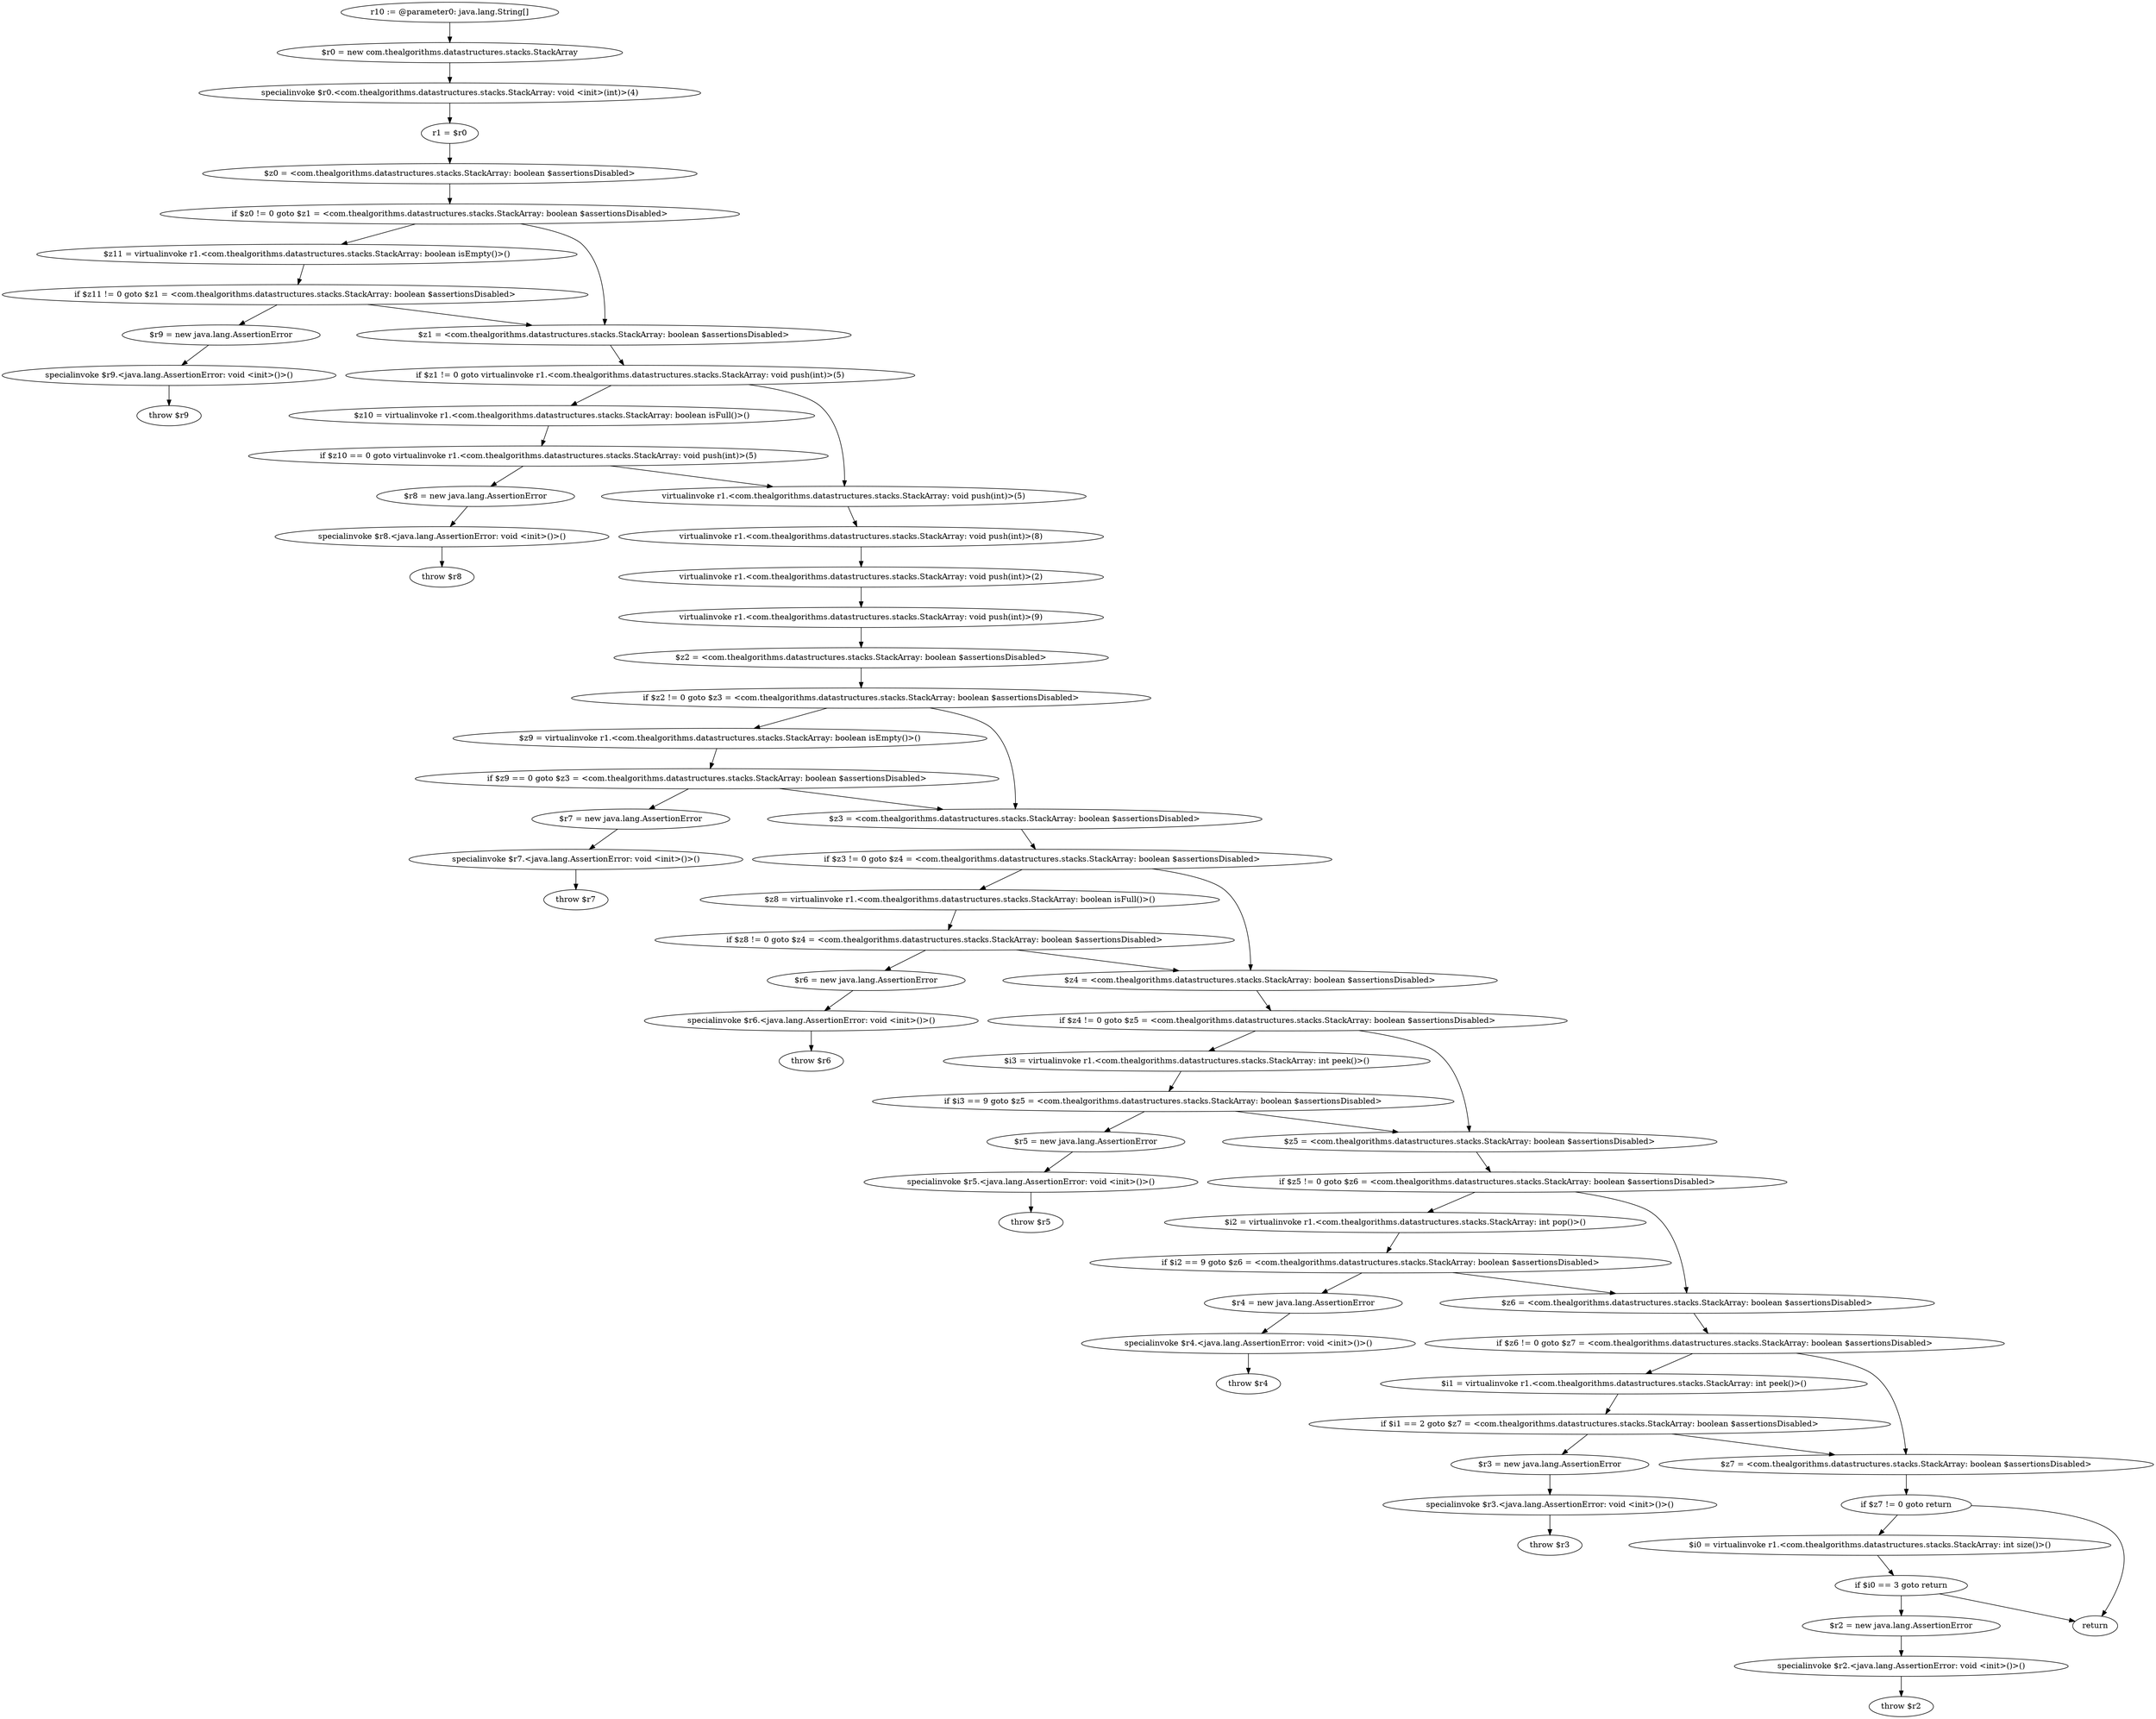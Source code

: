 digraph "unitGraph" {
    "r10 := @parameter0: java.lang.String[]"
    "$r0 = new com.thealgorithms.datastructures.stacks.StackArray"
    "specialinvoke $r0.<com.thealgorithms.datastructures.stacks.StackArray: void <init>(int)>(4)"
    "r1 = $r0"
    "$z0 = <com.thealgorithms.datastructures.stacks.StackArray: boolean $assertionsDisabled>"
    "if $z0 != 0 goto $z1 = <com.thealgorithms.datastructures.stacks.StackArray: boolean $assertionsDisabled>"
    "$z11 = virtualinvoke r1.<com.thealgorithms.datastructures.stacks.StackArray: boolean isEmpty()>()"
    "if $z11 != 0 goto $z1 = <com.thealgorithms.datastructures.stacks.StackArray: boolean $assertionsDisabled>"
    "$r9 = new java.lang.AssertionError"
    "specialinvoke $r9.<java.lang.AssertionError: void <init>()>()"
    "throw $r9"
    "$z1 = <com.thealgorithms.datastructures.stacks.StackArray: boolean $assertionsDisabled>"
    "if $z1 != 0 goto virtualinvoke r1.<com.thealgorithms.datastructures.stacks.StackArray: void push(int)>(5)"
    "$z10 = virtualinvoke r1.<com.thealgorithms.datastructures.stacks.StackArray: boolean isFull()>()"
    "if $z10 == 0 goto virtualinvoke r1.<com.thealgorithms.datastructures.stacks.StackArray: void push(int)>(5)"
    "$r8 = new java.lang.AssertionError"
    "specialinvoke $r8.<java.lang.AssertionError: void <init>()>()"
    "throw $r8"
    "virtualinvoke r1.<com.thealgorithms.datastructures.stacks.StackArray: void push(int)>(5)"
    "virtualinvoke r1.<com.thealgorithms.datastructures.stacks.StackArray: void push(int)>(8)"
    "virtualinvoke r1.<com.thealgorithms.datastructures.stacks.StackArray: void push(int)>(2)"
    "virtualinvoke r1.<com.thealgorithms.datastructures.stacks.StackArray: void push(int)>(9)"
    "$z2 = <com.thealgorithms.datastructures.stacks.StackArray: boolean $assertionsDisabled>"
    "if $z2 != 0 goto $z3 = <com.thealgorithms.datastructures.stacks.StackArray: boolean $assertionsDisabled>"
    "$z9 = virtualinvoke r1.<com.thealgorithms.datastructures.stacks.StackArray: boolean isEmpty()>()"
    "if $z9 == 0 goto $z3 = <com.thealgorithms.datastructures.stacks.StackArray: boolean $assertionsDisabled>"
    "$r7 = new java.lang.AssertionError"
    "specialinvoke $r7.<java.lang.AssertionError: void <init>()>()"
    "throw $r7"
    "$z3 = <com.thealgorithms.datastructures.stacks.StackArray: boolean $assertionsDisabled>"
    "if $z3 != 0 goto $z4 = <com.thealgorithms.datastructures.stacks.StackArray: boolean $assertionsDisabled>"
    "$z8 = virtualinvoke r1.<com.thealgorithms.datastructures.stacks.StackArray: boolean isFull()>()"
    "if $z8 != 0 goto $z4 = <com.thealgorithms.datastructures.stacks.StackArray: boolean $assertionsDisabled>"
    "$r6 = new java.lang.AssertionError"
    "specialinvoke $r6.<java.lang.AssertionError: void <init>()>()"
    "throw $r6"
    "$z4 = <com.thealgorithms.datastructures.stacks.StackArray: boolean $assertionsDisabled>"
    "if $z4 != 0 goto $z5 = <com.thealgorithms.datastructures.stacks.StackArray: boolean $assertionsDisabled>"
    "$i3 = virtualinvoke r1.<com.thealgorithms.datastructures.stacks.StackArray: int peek()>()"
    "if $i3 == 9 goto $z5 = <com.thealgorithms.datastructures.stacks.StackArray: boolean $assertionsDisabled>"
    "$r5 = new java.lang.AssertionError"
    "specialinvoke $r5.<java.lang.AssertionError: void <init>()>()"
    "throw $r5"
    "$z5 = <com.thealgorithms.datastructures.stacks.StackArray: boolean $assertionsDisabled>"
    "if $z5 != 0 goto $z6 = <com.thealgorithms.datastructures.stacks.StackArray: boolean $assertionsDisabled>"
    "$i2 = virtualinvoke r1.<com.thealgorithms.datastructures.stacks.StackArray: int pop()>()"
    "if $i2 == 9 goto $z6 = <com.thealgorithms.datastructures.stacks.StackArray: boolean $assertionsDisabled>"
    "$r4 = new java.lang.AssertionError"
    "specialinvoke $r4.<java.lang.AssertionError: void <init>()>()"
    "throw $r4"
    "$z6 = <com.thealgorithms.datastructures.stacks.StackArray: boolean $assertionsDisabled>"
    "if $z6 != 0 goto $z7 = <com.thealgorithms.datastructures.stacks.StackArray: boolean $assertionsDisabled>"
    "$i1 = virtualinvoke r1.<com.thealgorithms.datastructures.stacks.StackArray: int peek()>()"
    "if $i1 == 2 goto $z7 = <com.thealgorithms.datastructures.stacks.StackArray: boolean $assertionsDisabled>"
    "$r3 = new java.lang.AssertionError"
    "specialinvoke $r3.<java.lang.AssertionError: void <init>()>()"
    "throw $r3"
    "$z7 = <com.thealgorithms.datastructures.stacks.StackArray: boolean $assertionsDisabled>"
    "if $z7 != 0 goto return"
    "$i0 = virtualinvoke r1.<com.thealgorithms.datastructures.stacks.StackArray: int size()>()"
    "if $i0 == 3 goto return"
    "$r2 = new java.lang.AssertionError"
    "specialinvoke $r2.<java.lang.AssertionError: void <init>()>()"
    "throw $r2"
    "return"
    "r10 := @parameter0: java.lang.String[]"->"$r0 = new com.thealgorithms.datastructures.stacks.StackArray";
    "$r0 = new com.thealgorithms.datastructures.stacks.StackArray"->"specialinvoke $r0.<com.thealgorithms.datastructures.stacks.StackArray: void <init>(int)>(4)";
    "specialinvoke $r0.<com.thealgorithms.datastructures.stacks.StackArray: void <init>(int)>(4)"->"r1 = $r0";
    "r1 = $r0"->"$z0 = <com.thealgorithms.datastructures.stacks.StackArray: boolean $assertionsDisabled>";
    "$z0 = <com.thealgorithms.datastructures.stacks.StackArray: boolean $assertionsDisabled>"->"if $z0 != 0 goto $z1 = <com.thealgorithms.datastructures.stacks.StackArray: boolean $assertionsDisabled>";
    "if $z0 != 0 goto $z1 = <com.thealgorithms.datastructures.stacks.StackArray: boolean $assertionsDisabled>"->"$z11 = virtualinvoke r1.<com.thealgorithms.datastructures.stacks.StackArray: boolean isEmpty()>()";
    "if $z0 != 0 goto $z1 = <com.thealgorithms.datastructures.stacks.StackArray: boolean $assertionsDisabled>"->"$z1 = <com.thealgorithms.datastructures.stacks.StackArray: boolean $assertionsDisabled>";
    "$z11 = virtualinvoke r1.<com.thealgorithms.datastructures.stacks.StackArray: boolean isEmpty()>()"->"if $z11 != 0 goto $z1 = <com.thealgorithms.datastructures.stacks.StackArray: boolean $assertionsDisabled>";
    "if $z11 != 0 goto $z1 = <com.thealgorithms.datastructures.stacks.StackArray: boolean $assertionsDisabled>"->"$r9 = new java.lang.AssertionError";
    "if $z11 != 0 goto $z1 = <com.thealgorithms.datastructures.stacks.StackArray: boolean $assertionsDisabled>"->"$z1 = <com.thealgorithms.datastructures.stacks.StackArray: boolean $assertionsDisabled>";
    "$r9 = new java.lang.AssertionError"->"specialinvoke $r9.<java.lang.AssertionError: void <init>()>()";
    "specialinvoke $r9.<java.lang.AssertionError: void <init>()>()"->"throw $r9";
    "$z1 = <com.thealgorithms.datastructures.stacks.StackArray: boolean $assertionsDisabled>"->"if $z1 != 0 goto virtualinvoke r1.<com.thealgorithms.datastructures.stacks.StackArray: void push(int)>(5)";
    "if $z1 != 0 goto virtualinvoke r1.<com.thealgorithms.datastructures.stacks.StackArray: void push(int)>(5)"->"$z10 = virtualinvoke r1.<com.thealgorithms.datastructures.stacks.StackArray: boolean isFull()>()";
    "if $z1 != 0 goto virtualinvoke r1.<com.thealgorithms.datastructures.stacks.StackArray: void push(int)>(5)"->"virtualinvoke r1.<com.thealgorithms.datastructures.stacks.StackArray: void push(int)>(5)";
    "$z10 = virtualinvoke r1.<com.thealgorithms.datastructures.stacks.StackArray: boolean isFull()>()"->"if $z10 == 0 goto virtualinvoke r1.<com.thealgorithms.datastructures.stacks.StackArray: void push(int)>(5)";
    "if $z10 == 0 goto virtualinvoke r1.<com.thealgorithms.datastructures.stacks.StackArray: void push(int)>(5)"->"$r8 = new java.lang.AssertionError";
    "if $z10 == 0 goto virtualinvoke r1.<com.thealgorithms.datastructures.stacks.StackArray: void push(int)>(5)"->"virtualinvoke r1.<com.thealgorithms.datastructures.stacks.StackArray: void push(int)>(5)";
    "$r8 = new java.lang.AssertionError"->"specialinvoke $r8.<java.lang.AssertionError: void <init>()>()";
    "specialinvoke $r8.<java.lang.AssertionError: void <init>()>()"->"throw $r8";
    "virtualinvoke r1.<com.thealgorithms.datastructures.stacks.StackArray: void push(int)>(5)"->"virtualinvoke r1.<com.thealgorithms.datastructures.stacks.StackArray: void push(int)>(8)";
    "virtualinvoke r1.<com.thealgorithms.datastructures.stacks.StackArray: void push(int)>(8)"->"virtualinvoke r1.<com.thealgorithms.datastructures.stacks.StackArray: void push(int)>(2)";
    "virtualinvoke r1.<com.thealgorithms.datastructures.stacks.StackArray: void push(int)>(2)"->"virtualinvoke r1.<com.thealgorithms.datastructures.stacks.StackArray: void push(int)>(9)";
    "virtualinvoke r1.<com.thealgorithms.datastructures.stacks.StackArray: void push(int)>(9)"->"$z2 = <com.thealgorithms.datastructures.stacks.StackArray: boolean $assertionsDisabled>";
    "$z2 = <com.thealgorithms.datastructures.stacks.StackArray: boolean $assertionsDisabled>"->"if $z2 != 0 goto $z3 = <com.thealgorithms.datastructures.stacks.StackArray: boolean $assertionsDisabled>";
    "if $z2 != 0 goto $z3 = <com.thealgorithms.datastructures.stacks.StackArray: boolean $assertionsDisabled>"->"$z9 = virtualinvoke r1.<com.thealgorithms.datastructures.stacks.StackArray: boolean isEmpty()>()";
    "if $z2 != 0 goto $z3 = <com.thealgorithms.datastructures.stacks.StackArray: boolean $assertionsDisabled>"->"$z3 = <com.thealgorithms.datastructures.stacks.StackArray: boolean $assertionsDisabled>";
    "$z9 = virtualinvoke r1.<com.thealgorithms.datastructures.stacks.StackArray: boolean isEmpty()>()"->"if $z9 == 0 goto $z3 = <com.thealgorithms.datastructures.stacks.StackArray: boolean $assertionsDisabled>";
    "if $z9 == 0 goto $z3 = <com.thealgorithms.datastructures.stacks.StackArray: boolean $assertionsDisabled>"->"$r7 = new java.lang.AssertionError";
    "if $z9 == 0 goto $z3 = <com.thealgorithms.datastructures.stacks.StackArray: boolean $assertionsDisabled>"->"$z3 = <com.thealgorithms.datastructures.stacks.StackArray: boolean $assertionsDisabled>";
    "$r7 = new java.lang.AssertionError"->"specialinvoke $r7.<java.lang.AssertionError: void <init>()>()";
    "specialinvoke $r7.<java.lang.AssertionError: void <init>()>()"->"throw $r7";
    "$z3 = <com.thealgorithms.datastructures.stacks.StackArray: boolean $assertionsDisabled>"->"if $z3 != 0 goto $z4 = <com.thealgorithms.datastructures.stacks.StackArray: boolean $assertionsDisabled>";
    "if $z3 != 0 goto $z4 = <com.thealgorithms.datastructures.stacks.StackArray: boolean $assertionsDisabled>"->"$z8 = virtualinvoke r1.<com.thealgorithms.datastructures.stacks.StackArray: boolean isFull()>()";
    "if $z3 != 0 goto $z4 = <com.thealgorithms.datastructures.stacks.StackArray: boolean $assertionsDisabled>"->"$z4 = <com.thealgorithms.datastructures.stacks.StackArray: boolean $assertionsDisabled>";
    "$z8 = virtualinvoke r1.<com.thealgorithms.datastructures.stacks.StackArray: boolean isFull()>()"->"if $z8 != 0 goto $z4 = <com.thealgorithms.datastructures.stacks.StackArray: boolean $assertionsDisabled>";
    "if $z8 != 0 goto $z4 = <com.thealgorithms.datastructures.stacks.StackArray: boolean $assertionsDisabled>"->"$r6 = new java.lang.AssertionError";
    "if $z8 != 0 goto $z4 = <com.thealgorithms.datastructures.stacks.StackArray: boolean $assertionsDisabled>"->"$z4 = <com.thealgorithms.datastructures.stacks.StackArray: boolean $assertionsDisabled>";
    "$r6 = new java.lang.AssertionError"->"specialinvoke $r6.<java.lang.AssertionError: void <init>()>()";
    "specialinvoke $r6.<java.lang.AssertionError: void <init>()>()"->"throw $r6";
    "$z4 = <com.thealgorithms.datastructures.stacks.StackArray: boolean $assertionsDisabled>"->"if $z4 != 0 goto $z5 = <com.thealgorithms.datastructures.stacks.StackArray: boolean $assertionsDisabled>";
    "if $z4 != 0 goto $z5 = <com.thealgorithms.datastructures.stacks.StackArray: boolean $assertionsDisabled>"->"$i3 = virtualinvoke r1.<com.thealgorithms.datastructures.stacks.StackArray: int peek()>()";
    "if $z4 != 0 goto $z5 = <com.thealgorithms.datastructures.stacks.StackArray: boolean $assertionsDisabled>"->"$z5 = <com.thealgorithms.datastructures.stacks.StackArray: boolean $assertionsDisabled>";
    "$i3 = virtualinvoke r1.<com.thealgorithms.datastructures.stacks.StackArray: int peek()>()"->"if $i3 == 9 goto $z5 = <com.thealgorithms.datastructures.stacks.StackArray: boolean $assertionsDisabled>";
    "if $i3 == 9 goto $z5 = <com.thealgorithms.datastructures.stacks.StackArray: boolean $assertionsDisabled>"->"$r5 = new java.lang.AssertionError";
    "if $i3 == 9 goto $z5 = <com.thealgorithms.datastructures.stacks.StackArray: boolean $assertionsDisabled>"->"$z5 = <com.thealgorithms.datastructures.stacks.StackArray: boolean $assertionsDisabled>";
    "$r5 = new java.lang.AssertionError"->"specialinvoke $r5.<java.lang.AssertionError: void <init>()>()";
    "specialinvoke $r5.<java.lang.AssertionError: void <init>()>()"->"throw $r5";
    "$z5 = <com.thealgorithms.datastructures.stacks.StackArray: boolean $assertionsDisabled>"->"if $z5 != 0 goto $z6 = <com.thealgorithms.datastructures.stacks.StackArray: boolean $assertionsDisabled>";
    "if $z5 != 0 goto $z6 = <com.thealgorithms.datastructures.stacks.StackArray: boolean $assertionsDisabled>"->"$i2 = virtualinvoke r1.<com.thealgorithms.datastructures.stacks.StackArray: int pop()>()";
    "if $z5 != 0 goto $z6 = <com.thealgorithms.datastructures.stacks.StackArray: boolean $assertionsDisabled>"->"$z6 = <com.thealgorithms.datastructures.stacks.StackArray: boolean $assertionsDisabled>";
    "$i2 = virtualinvoke r1.<com.thealgorithms.datastructures.stacks.StackArray: int pop()>()"->"if $i2 == 9 goto $z6 = <com.thealgorithms.datastructures.stacks.StackArray: boolean $assertionsDisabled>";
    "if $i2 == 9 goto $z6 = <com.thealgorithms.datastructures.stacks.StackArray: boolean $assertionsDisabled>"->"$r4 = new java.lang.AssertionError";
    "if $i2 == 9 goto $z6 = <com.thealgorithms.datastructures.stacks.StackArray: boolean $assertionsDisabled>"->"$z6 = <com.thealgorithms.datastructures.stacks.StackArray: boolean $assertionsDisabled>";
    "$r4 = new java.lang.AssertionError"->"specialinvoke $r4.<java.lang.AssertionError: void <init>()>()";
    "specialinvoke $r4.<java.lang.AssertionError: void <init>()>()"->"throw $r4";
    "$z6 = <com.thealgorithms.datastructures.stacks.StackArray: boolean $assertionsDisabled>"->"if $z6 != 0 goto $z7 = <com.thealgorithms.datastructures.stacks.StackArray: boolean $assertionsDisabled>";
    "if $z6 != 0 goto $z7 = <com.thealgorithms.datastructures.stacks.StackArray: boolean $assertionsDisabled>"->"$i1 = virtualinvoke r1.<com.thealgorithms.datastructures.stacks.StackArray: int peek()>()";
    "if $z6 != 0 goto $z7 = <com.thealgorithms.datastructures.stacks.StackArray: boolean $assertionsDisabled>"->"$z7 = <com.thealgorithms.datastructures.stacks.StackArray: boolean $assertionsDisabled>";
    "$i1 = virtualinvoke r1.<com.thealgorithms.datastructures.stacks.StackArray: int peek()>()"->"if $i1 == 2 goto $z7 = <com.thealgorithms.datastructures.stacks.StackArray: boolean $assertionsDisabled>";
    "if $i1 == 2 goto $z7 = <com.thealgorithms.datastructures.stacks.StackArray: boolean $assertionsDisabled>"->"$r3 = new java.lang.AssertionError";
    "if $i1 == 2 goto $z7 = <com.thealgorithms.datastructures.stacks.StackArray: boolean $assertionsDisabled>"->"$z7 = <com.thealgorithms.datastructures.stacks.StackArray: boolean $assertionsDisabled>";
    "$r3 = new java.lang.AssertionError"->"specialinvoke $r3.<java.lang.AssertionError: void <init>()>()";
    "specialinvoke $r3.<java.lang.AssertionError: void <init>()>()"->"throw $r3";
    "$z7 = <com.thealgorithms.datastructures.stacks.StackArray: boolean $assertionsDisabled>"->"if $z7 != 0 goto return";
    "if $z7 != 0 goto return"->"$i0 = virtualinvoke r1.<com.thealgorithms.datastructures.stacks.StackArray: int size()>()";
    "if $z7 != 0 goto return"->"return";
    "$i0 = virtualinvoke r1.<com.thealgorithms.datastructures.stacks.StackArray: int size()>()"->"if $i0 == 3 goto return";
    "if $i0 == 3 goto return"->"$r2 = new java.lang.AssertionError";
    "if $i0 == 3 goto return"->"return";
    "$r2 = new java.lang.AssertionError"->"specialinvoke $r2.<java.lang.AssertionError: void <init>()>()";
    "specialinvoke $r2.<java.lang.AssertionError: void <init>()>()"->"throw $r2";
}
